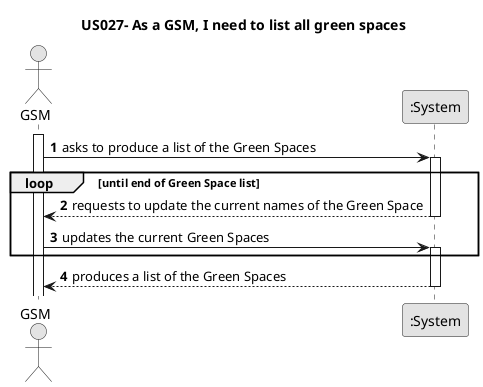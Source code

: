 
@startuml
skinparam monochrome true
skinparam packageStyle rectangle
skinparam shadowing false

title US027- As a GSM, I need to list all green spaces

autonumber

actor "GSM" as GSM
participant ":System" as System

activate GSM

    GSM -> System : asks to produce a list of the Green Spaces
    activate System

    loop until end of Green Space list
    System --> GSM : requests to update the current names of the Green Space
    deactivate System
    GSM -> System : updates the current Green Spaces
    activate System
    end

    System --> GSM : produces a list of the Green Spaces
    deactivate System

@enduml

